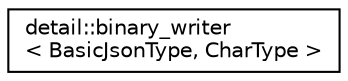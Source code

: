 digraph "Graphical Class Hierarchy"
{
 // LATEX_PDF_SIZE
  edge [fontname="Helvetica",fontsize="10",labelfontname="Helvetica",labelfontsize="10"];
  node [fontname="Helvetica",fontsize="10",shape=record];
  rankdir="LR";
  Node0 [label="detail::binary_writer\l\< BasicJsonType, CharType \>",height=0.2,width=0.4,color="black", fillcolor="white", style="filled",URL="$classdetail_1_1binary__writer.html",tooltip="serialization to CBOR and MessagePack values"];
}
